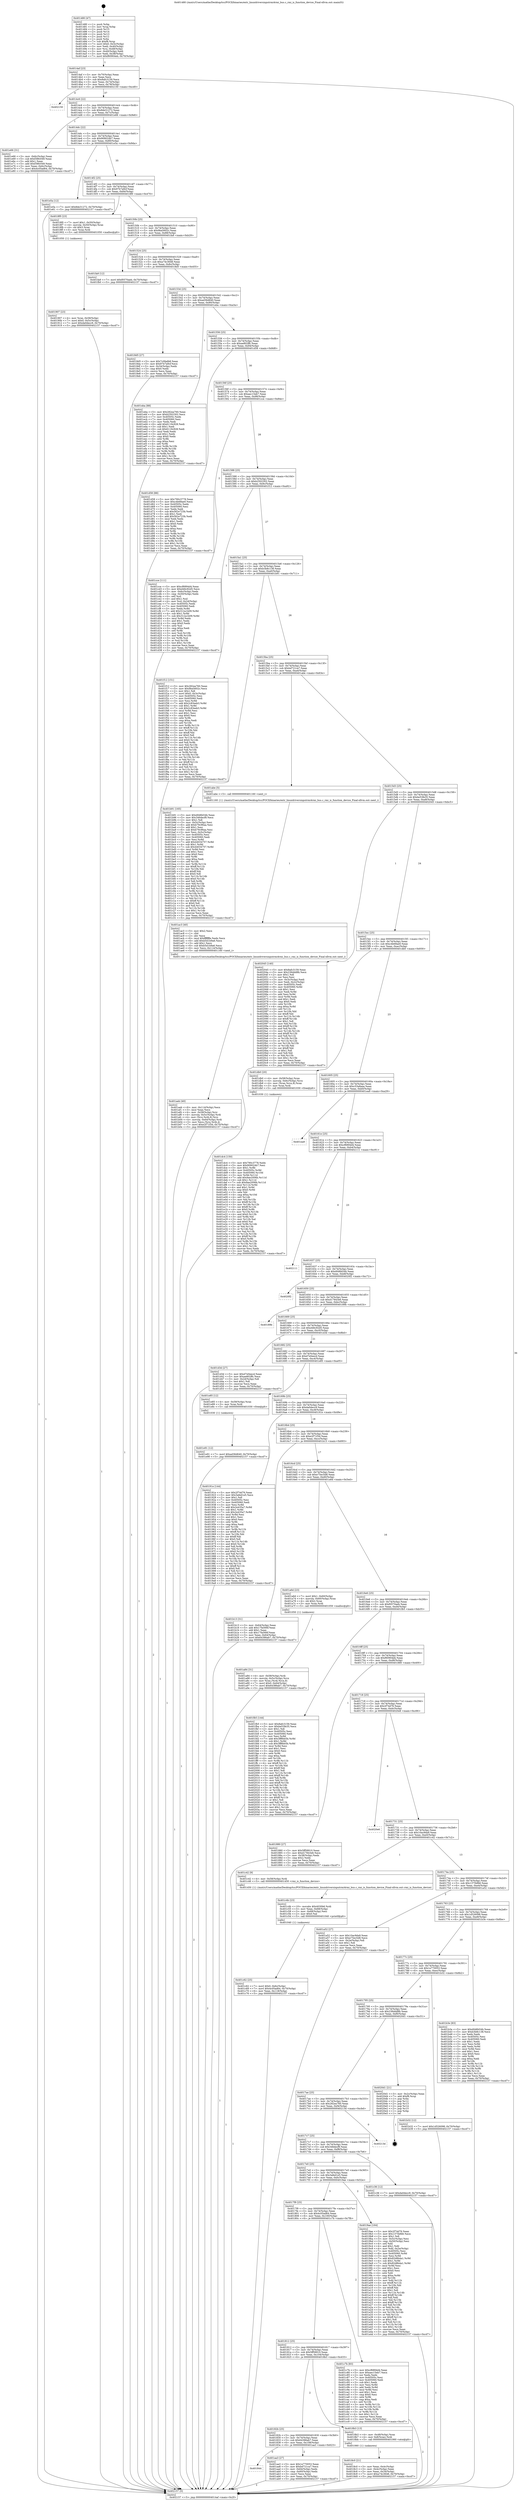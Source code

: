 digraph "0x401480" {
  label = "0x401480 (/mnt/c/Users/mathe/Desktop/tcc/POCII/binaries/extr_linuxdriversinputrmi4rmi_bus.c_rmi_is_function_device_Final-ollvm.out::main(0))"
  labelloc = "t"
  node[shape=record]

  Entry [label="",width=0.3,height=0.3,shape=circle,fillcolor=black,style=filled]
  "0x4014af" [label="{
     0x4014af [23]\l
     | [instrs]\l
     &nbsp;&nbsp;0x4014af \<+3\>: mov -0x70(%rbp),%eax\l
     &nbsp;&nbsp;0x4014b2 \<+2\>: mov %eax,%ecx\l
     &nbsp;&nbsp;0x4014b4 \<+6\>: sub $0x8afc3159,%ecx\l
     &nbsp;&nbsp;0x4014ba \<+3\>: mov %eax,-0x74(%rbp)\l
     &nbsp;&nbsp;0x4014bd \<+3\>: mov %ecx,-0x78(%rbp)\l
     &nbsp;&nbsp;0x4014c0 \<+6\>: je 0000000000402150 \<main+0xcd0\>\l
  }"]
  "0x402150" [label="{
     0x402150\l
  }", style=dashed]
  "0x4014c6" [label="{
     0x4014c6 [22]\l
     | [instrs]\l
     &nbsp;&nbsp;0x4014c6 \<+5\>: jmp 00000000004014cb \<main+0x4b\>\l
     &nbsp;&nbsp;0x4014cb \<+3\>: mov -0x74(%rbp),%eax\l
     &nbsp;&nbsp;0x4014ce \<+5\>: sub $0x8de31272,%eax\l
     &nbsp;&nbsp;0x4014d3 \<+3\>: mov %eax,-0x7c(%rbp)\l
     &nbsp;&nbsp;0x4014d6 \<+6\>: je 0000000000401e66 \<main+0x9e6\>\l
  }"]
  Exit [label="",width=0.3,height=0.3,shape=circle,fillcolor=black,style=filled,peripheries=2]
  "0x401e66" [label="{
     0x401e66 [31]\l
     | [instrs]\l
     &nbsp;&nbsp;0x401e66 \<+3\>: mov -0x6c(%rbp),%eax\l
     &nbsp;&nbsp;0x401e69 \<+5\>: sub $0xf38fc049,%eax\l
     &nbsp;&nbsp;0x401e6e \<+3\>: add $0x1,%eax\l
     &nbsp;&nbsp;0x401e71 \<+5\>: add $0xf38fc049,%eax\l
     &nbsp;&nbsp;0x401e76 \<+3\>: mov %eax,-0x6c(%rbp)\l
     &nbsp;&nbsp;0x401e79 \<+7\>: movl $0x4c05ad64,-0x70(%rbp)\l
     &nbsp;&nbsp;0x401e80 \<+5\>: jmp 0000000000402157 \<main+0xcd7\>\l
  }"]
  "0x4014dc" [label="{
     0x4014dc [22]\l
     | [instrs]\l
     &nbsp;&nbsp;0x4014dc \<+5\>: jmp 00000000004014e1 \<main+0x61\>\l
     &nbsp;&nbsp;0x4014e1 \<+3\>: mov -0x74(%rbp),%eax\l
     &nbsp;&nbsp;0x4014e4 \<+5\>: sub $0x909024b7,%eax\l
     &nbsp;&nbsp;0x4014e9 \<+3\>: mov %eax,-0x80(%rbp)\l
     &nbsp;&nbsp;0x4014ec \<+6\>: je 0000000000401e5a \<main+0x9da\>\l
  }"]
  "0x401e91" [label="{
     0x401e91 [12]\l
     | [instrs]\l
     &nbsp;&nbsp;0x401e91 \<+7\>: movl $0xad36d640,-0x70(%rbp)\l
     &nbsp;&nbsp;0x401e98 \<+5\>: jmp 0000000000402157 \<main+0xcd7\>\l
  }"]
  "0x401e5a" [label="{
     0x401e5a [12]\l
     | [instrs]\l
     &nbsp;&nbsp;0x401e5a \<+7\>: movl $0x8de31272,-0x70(%rbp)\l
     &nbsp;&nbsp;0x401e61 \<+5\>: jmp 0000000000402157 \<main+0xcd7\>\l
  }"]
  "0x4014f2" [label="{
     0x4014f2 [25]\l
     | [instrs]\l
     &nbsp;&nbsp;0x4014f2 \<+5\>: jmp 00000000004014f7 \<main+0x77\>\l
     &nbsp;&nbsp;0x4014f7 \<+3\>: mov -0x74(%rbp),%eax\l
     &nbsp;&nbsp;0x4014fa \<+5\>: sub $0x97b7a9cf,%eax\l
     &nbsp;&nbsp;0x4014ff \<+6\>: mov %eax,-0x84(%rbp)\l
     &nbsp;&nbsp;0x401505 \<+6\>: je 00000000004018f0 \<main+0x470\>\l
  }"]
  "0x401dc4" [label="{
     0x401dc4 [150]\l
     | [instrs]\l
     &nbsp;&nbsp;0x401dc4 \<+5\>: mov $0x790c3778,%edx\l
     &nbsp;&nbsp;0x401dc9 \<+5\>: mov $0x909024b7,%esi\l
     &nbsp;&nbsp;0x401dce \<+3\>: mov $0x1,%r8b\l
     &nbsp;&nbsp;0x401dd1 \<+8\>: mov 0x40505c,%r9d\l
     &nbsp;&nbsp;0x401dd9 \<+8\>: mov 0x405060,%r10d\l
     &nbsp;&nbsp;0x401de1 \<+3\>: mov %r9d,%r11d\l
     &nbsp;&nbsp;0x401de4 \<+7\>: add $0x9ae2006b,%r11d\l
     &nbsp;&nbsp;0x401deb \<+4\>: sub $0x1,%r11d\l
     &nbsp;&nbsp;0x401def \<+7\>: sub $0x9ae2006b,%r11d\l
     &nbsp;&nbsp;0x401df6 \<+4\>: imul %r11d,%r9d\l
     &nbsp;&nbsp;0x401dfa \<+4\>: and $0x1,%r9d\l
     &nbsp;&nbsp;0x401dfe \<+4\>: cmp $0x0,%r9d\l
     &nbsp;&nbsp;0x401e02 \<+3\>: sete %bl\l
     &nbsp;&nbsp;0x401e05 \<+4\>: cmp $0xa,%r10d\l
     &nbsp;&nbsp;0x401e09 \<+4\>: setl %r14b\l
     &nbsp;&nbsp;0x401e0d \<+3\>: mov %bl,%r15b\l
     &nbsp;&nbsp;0x401e10 \<+4\>: xor $0xff,%r15b\l
     &nbsp;&nbsp;0x401e14 \<+3\>: mov %r14b,%r12b\l
     &nbsp;&nbsp;0x401e17 \<+4\>: xor $0xff,%r12b\l
     &nbsp;&nbsp;0x401e1b \<+4\>: xor $0x0,%r8b\l
     &nbsp;&nbsp;0x401e1f \<+3\>: mov %r15b,%r13b\l
     &nbsp;&nbsp;0x401e22 \<+4\>: and $0x0,%r13b\l
     &nbsp;&nbsp;0x401e26 \<+3\>: and %r8b,%bl\l
     &nbsp;&nbsp;0x401e29 \<+3\>: mov %r12b,%al\l
     &nbsp;&nbsp;0x401e2c \<+2\>: and $0x0,%al\l
     &nbsp;&nbsp;0x401e2e \<+3\>: and %r8b,%r14b\l
     &nbsp;&nbsp;0x401e31 \<+3\>: or %bl,%r13b\l
     &nbsp;&nbsp;0x401e34 \<+3\>: or %r14b,%al\l
     &nbsp;&nbsp;0x401e37 \<+3\>: xor %al,%r13b\l
     &nbsp;&nbsp;0x401e3a \<+3\>: or %r12b,%r15b\l
     &nbsp;&nbsp;0x401e3d \<+4\>: xor $0xff,%r15b\l
     &nbsp;&nbsp;0x401e41 \<+4\>: or $0x0,%r8b\l
     &nbsp;&nbsp;0x401e45 \<+3\>: and %r8b,%r15b\l
     &nbsp;&nbsp;0x401e48 \<+3\>: or %r15b,%r13b\l
     &nbsp;&nbsp;0x401e4b \<+4\>: test $0x1,%r13b\l
     &nbsp;&nbsp;0x401e4f \<+3\>: cmovne %esi,%edx\l
     &nbsp;&nbsp;0x401e52 \<+3\>: mov %edx,-0x70(%rbp)\l
     &nbsp;&nbsp;0x401e55 \<+5\>: jmp 0000000000402157 \<main+0xcd7\>\l
  }"]
  "0x4018f0" [label="{
     0x4018f0 [23]\l
     | [instrs]\l
     &nbsp;&nbsp;0x4018f0 \<+7\>: movl $0x1,-0x50(%rbp)\l
     &nbsp;&nbsp;0x4018f7 \<+4\>: movslq -0x50(%rbp),%rax\l
     &nbsp;&nbsp;0x4018fb \<+4\>: shl $0x3,%rax\l
     &nbsp;&nbsp;0x4018ff \<+3\>: mov %rax,%rdi\l
     &nbsp;&nbsp;0x401902 \<+5\>: call 0000000000401050 \<malloc@plt\>\l
     | [calls]\l
     &nbsp;&nbsp;0x401050 \{1\} (unknown)\l
  }"]
  "0x40150b" [label="{
     0x40150b [25]\l
     | [instrs]\l
     &nbsp;&nbsp;0x40150b \<+5\>: jmp 0000000000401510 \<main+0x90\>\l
     &nbsp;&nbsp;0x401510 \<+3\>: mov -0x74(%rbp),%eax\l
     &nbsp;&nbsp;0x401513 \<+5\>: sub $0x9ba5602c,%eax\l
     &nbsp;&nbsp;0x401518 \<+6\>: mov %eax,-0x88(%rbp)\l
     &nbsp;&nbsp;0x40151e \<+6\>: je 0000000000401fa9 \<main+0xb29\>\l
  }"]
  "0x401c62" [label="{
     0x401c62 [25]\l
     | [instrs]\l
     &nbsp;&nbsp;0x401c62 \<+7\>: movl $0x0,-0x6c(%rbp)\l
     &nbsp;&nbsp;0x401c69 \<+7\>: movl $0x4c05ad64,-0x70(%rbp)\l
     &nbsp;&nbsp;0x401c70 \<+6\>: mov %eax,-0x118(%rbp)\l
     &nbsp;&nbsp;0x401c76 \<+5\>: jmp 0000000000402157 \<main+0xcd7\>\l
  }"]
  "0x401fa9" [label="{
     0x401fa9 [12]\l
     | [instrs]\l
     &nbsp;&nbsp;0x401fa9 \<+7\>: movl $0xf0570aeb,-0x70(%rbp)\l
     &nbsp;&nbsp;0x401fb0 \<+5\>: jmp 0000000000402157 \<main+0xcd7\>\l
  }"]
  "0x401524" [label="{
     0x401524 [25]\l
     | [instrs]\l
     &nbsp;&nbsp;0x401524 \<+5\>: jmp 0000000000401529 \<main+0xa9\>\l
     &nbsp;&nbsp;0x401529 \<+3\>: mov -0x74(%rbp),%eax\l
     &nbsp;&nbsp;0x40152c \<+5\>: sub $0xa74c3648,%eax\l
     &nbsp;&nbsp;0x401531 \<+6\>: mov %eax,-0x8c(%rbp)\l
     &nbsp;&nbsp;0x401537 \<+6\>: je 00000000004018d5 \<main+0x455\>\l
  }"]
  "0x401c4b" [label="{
     0x401c4b [23]\l
     | [instrs]\l
     &nbsp;&nbsp;0x401c4b \<+10\>: movabs $0x4030b6,%rdi\l
     &nbsp;&nbsp;0x401c55 \<+3\>: mov %eax,-0x68(%rbp)\l
     &nbsp;&nbsp;0x401c58 \<+3\>: mov -0x68(%rbp),%esi\l
     &nbsp;&nbsp;0x401c5b \<+2\>: mov $0x0,%al\l
     &nbsp;&nbsp;0x401c5d \<+5\>: call 0000000000401040 \<printf@plt\>\l
     | [calls]\l
     &nbsp;&nbsp;0x401040 \{1\} (unknown)\l
  }"]
  "0x4018d5" [label="{
     0x4018d5 [27]\l
     | [instrs]\l
     &nbsp;&nbsp;0x4018d5 \<+5\>: mov $0x7c0fadb8,%eax\l
     &nbsp;&nbsp;0x4018da \<+5\>: mov $0x97b7a9cf,%ecx\l
     &nbsp;&nbsp;0x4018df \<+3\>: mov -0x34(%rbp),%edx\l
     &nbsp;&nbsp;0x4018e2 \<+3\>: cmp $0x0,%edx\l
     &nbsp;&nbsp;0x4018e5 \<+3\>: cmove %ecx,%eax\l
     &nbsp;&nbsp;0x4018e8 \<+3\>: mov %eax,-0x70(%rbp)\l
     &nbsp;&nbsp;0x4018eb \<+5\>: jmp 0000000000402157 \<main+0xcd7\>\l
  }"]
  "0x40153d" [label="{
     0x40153d [25]\l
     | [instrs]\l
     &nbsp;&nbsp;0x40153d \<+5\>: jmp 0000000000401542 \<main+0xc2\>\l
     &nbsp;&nbsp;0x401542 \<+3\>: mov -0x74(%rbp),%eax\l
     &nbsp;&nbsp;0x401545 \<+5\>: sub $0xad36d640,%eax\l
     &nbsp;&nbsp;0x40154a \<+6\>: mov %eax,-0x90(%rbp)\l
     &nbsp;&nbsp;0x401550 \<+6\>: je 0000000000401eba \<main+0xa3a\>\l
  }"]
  "0x401aeb" [label="{
     0x401aeb [40]\l
     | [instrs]\l
     &nbsp;&nbsp;0x401aeb \<+6\>: mov -0x114(%rbp),%ecx\l
     &nbsp;&nbsp;0x401af1 \<+3\>: imul %eax,%ecx\l
     &nbsp;&nbsp;0x401af4 \<+4\>: mov -0x58(%rbp),%rsi\l
     &nbsp;&nbsp;0x401af8 \<+4\>: movslq -0x5c(%rbp),%rdi\l
     &nbsp;&nbsp;0x401afc \<+4\>: mov (%rsi,%rdi,8),%rsi\l
     &nbsp;&nbsp;0x401b00 \<+4\>: movslq -0x64(%rbp),%rdi\l
     &nbsp;&nbsp;0x401b04 \<+3\>: mov %ecx,(%rsi,%rdi,4)\l
     &nbsp;&nbsp;0x401b07 \<+7\>: movl $0xe2f71f3d,-0x70(%rbp)\l
     &nbsp;&nbsp;0x401b0e \<+5\>: jmp 0000000000402157 \<main+0xcd7\>\l
  }"]
  "0x401eba" [label="{
     0x401eba [88]\l
     | [instrs]\l
     &nbsp;&nbsp;0x401eba \<+5\>: mov $0x282ea760,%eax\l
     &nbsp;&nbsp;0x401ebf \<+5\>: mov $0xb2502302,%ecx\l
     &nbsp;&nbsp;0x401ec4 \<+7\>: mov 0x40505c,%edx\l
     &nbsp;&nbsp;0x401ecb \<+7\>: mov 0x405060,%esi\l
     &nbsp;&nbsp;0x401ed2 \<+2\>: mov %edx,%edi\l
     &nbsp;&nbsp;0x401ed4 \<+6\>: add $0x6119c928,%edi\l
     &nbsp;&nbsp;0x401eda \<+3\>: sub $0x1,%edi\l
     &nbsp;&nbsp;0x401edd \<+6\>: sub $0x6119c928,%edi\l
     &nbsp;&nbsp;0x401ee3 \<+3\>: imul %edi,%edx\l
     &nbsp;&nbsp;0x401ee6 \<+3\>: and $0x1,%edx\l
     &nbsp;&nbsp;0x401ee9 \<+3\>: cmp $0x0,%edx\l
     &nbsp;&nbsp;0x401eec \<+4\>: sete %r8b\l
     &nbsp;&nbsp;0x401ef0 \<+3\>: cmp $0xa,%esi\l
     &nbsp;&nbsp;0x401ef3 \<+4\>: setl %r9b\l
     &nbsp;&nbsp;0x401ef7 \<+3\>: mov %r8b,%r10b\l
     &nbsp;&nbsp;0x401efa \<+3\>: and %r9b,%r10b\l
     &nbsp;&nbsp;0x401efd \<+3\>: xor %r9b,%r8b\l
     &nbsp;&nbsp;0x401f00 \<+3\>: or %r8b,%r10b\l
     &nbsp;&nbsp;0x401f03 \<+4\>: test $0x1,%r10b\l
     &nbsp;&nbsp;0x401f07 \<+3\>: cmovne %ecx,%eax\l
     &nbsp;&nbsp;0x401f0a \<+3\>: mov %eax,-0x70(%rbp)\l
     &nbsp;&nbsp;0x401f0d \<+5\>: jmp 0000000000402157 \<main+0xcd7\>\l
  }"]
  "0x401556" [label="{
     0x401556 [25]\l
     | [instrs]\l
     &nbsp;&nbsp;0x401556 \<+5\>: jmp 000000000040155b \<main+0xdb\>\l
     &nbsp;&nbsp;0x40155b \<+3\>: mov -0x74(%rbp),%eax\l
     &nbsp;&nbsp;0x40155e \<+5\>: sub $0xae802ffc,%eax\l
     &nbsp;&nbsp;0x401563 \<+6\>: mov %eax,-0x94(%rbp)\l
     &nbsp;&nbsp;0x401569 \<+6\>: je 0000000000401d58 \<main+0x8d8\>\l
  }"]
  "0x401ac3" [label="{
     0x401ac3 [40]\l
     | [instrs]\l
     &nbsp;&nbsp;0x401ac3 \<+5\>: mov $0x2,%ecx\l
     &nbsp;&nbsp;0x401ac8 \<+1\>: cltd\l
     &nbsp;&nbsp;0x401ac9 \<+2\>: idiv %ecx\l
     &nbsp;&nbsp;0x401acb \<+6\>: imul $0xfffffffe,%edx,%ecx\l
     &nbsp;&nbsp;0x401ad1 \<+6\>: add $0xb5d1b9a6,%ecx\l
     &nbsp;&nbsp;0x401ad7 \<+3\>: add $0x1,%ecx\l
     &nbsp;&nbsp;0x401ada \<+6\>: sub $0xb5d1b9a6,%ecx\l
     &nbsp;&nbsp;0x401ae0 \<+6\>: mov %ecx,-0x114(%rbp)\l
     &nbsp;&nbsp;0x401ae6 \<+5\>: call 0000000000401160 \<next_i\>\l
     | [calls]\l
     &nbsp;&nbsp;0x401160 \{1\} (/mnt/c/Users/mathe/Desktop/tcc/POCII/binaries/extr_linuxdriversinputrmi4rmi_bus.c_rmi_is_function_device_Final-ollvm.out::next_i)\l
  }"]
  "0x401d58" [label="{
     0x401d58 [88]\l
     | [instrs]\l
     &nbsp;&nbsp;0x401d58 \<+5\>: mov $0x790c3778,%eax\l
     &nbsp;&nbsp;0x401d5d \<+5\>: mov $0xc4b68ae0,%ecx\l
     &nbsp;&nbsp;0x401d62 \<+7\>: mov 0x40505c,%edx\l
     &nbsp;&nbsp;0x401d69 \<+7\>: mov 0x405060,%esi\l
     &nbsp;&nbsp;0x401d70 \<+2\>: mov %edx,%edi\l
     &nbsp;&nbsp;0x401d72 \<+6\>: sub $0x562e723b,%edi\l
     &nbsp;&nbsp;0x401d78 \<+3\>: sub $0x1,%edi\l
     &nbsp;&nbsp;0x401d7b \<+6\>: add $0x562e723b,%edi\l
     &nbsp;&nbsp;0x401d81 \<+3\>: imul %edi,%edx\l
     &nbsp;&nbsp;0x401d84 \<+3\>: and $0x1,%edx\l
     &nbsp;&nbsp;0x401d87 \<+3\>: cmp $0x0,%edx\l
     &nbsp;&nbsp;0x401d8a \<+4\>: sete %r8b\l
     &nbsp;&nbsp;0x401d8e \<+3\>: cmp $0xa,%esi\l
     &nbsp;&nbsp;0x401d91 \<+4\>: setl %r9b\l
     &nbsp;&nbsp;0x401d95 \<+3\>: mov %r8b,%r10b\l
     &nbsp;&nbsp;0x401d98 \<+3\>: and %r9b,%r10b\l
     &nbsp;&nbsp;0x401d9b \<+3\>: xor %r9b,%r8b\l
     &nbsp;&nbsp;0x401d9e \<+3\>: or %r8b,%r10b\l
     &nbsp;&nbsp;0x401da1 \<+4\>: test $0x1,%r10b\l
     &nbsp;&nbsp;0x401da5 \<+3\>: cmovne %ecx,%eax\l
     &nbsp;&nbsp;0x401da8 \<+3\>: mov %eax,-0x70(%rbp)\l
     &nbsp;&nbsp;0x401dab \<+5\>: jmp 0000000000402157 \<main+0xcd7\>\l
  }"]
  "0x40156f" [label="{
     0x40156f [25]\l
     | [instrs]\l
     &nbsp;&nbsp;0x40156f \<+5\>: jmp 0000000000401574 \<main+0xf4\>\l
     &nbsp;&nbsp;0x401574 \<+3\>: mov -0x74(%rbp),%eax\l
     &nbsp;&nbsp;0x401577 \<+5\>: sub $0xaec15eb7,%eax\l
     &nbsp;&nbsp;0x40157c \<+6\>: mov %eax,-0x98(%rbp)\l
     &nbsp;&nbsp;0x401582 \<+6\>: je 0000000000401cce \<main+0x84e\>\l
  }"]
  "0x401844" [label="{
     0x401844\l
  }", style=dashed]
  "0x401cce" [label="{
     0x401cce [111]\l
     | [instrs]\l
     &nbsp;&nbsp;0x401cce \<+5\>: mov $0xcf6894d4,%eax\l
     &nbsp;&nbsp;0x401cd3 \<+5\>: mov $0xd46c92d5,%ecx\l
     &nbsp;&nbsp;0x401cd8 \<+3\>: mov -0x6c(%rbp),%edx\l
     &nbsp;&nbsp;0x401cdb \<+3\>: cmp -0x50(%rbp),%edx\l
     &nbsp;&nbsp;0x401cde \<+4\>: setl %sil\l
     &nbsp;&nbsp;0x401ce2 \<+4\>: and $0x1,%sil\l
     &nbsp;&nbsp;0x401ce6 \<+4\>: mov %sil,-0x2d(%rbp)\l
     &nbsp;&nbsp;0x401cea \<+7\>: mov 0x40505c,%edx\l
     &nbsp;&nbsp;0x401cf1 \<+7\>: mov 0x405060,%edi\l
     &nbsp;&nbsp;0x401cf8 \<+3\>: mov %edx,%r8d\l
     &nbsp;&nbsp;0x401cfb \<+7\>: add $0x312a1b09,%r8d\l
     &nbsp;&nbsp;0x401d02 \<+4\>: sub $0x1,%r8d\l
     &nbsp;&nbsp;0x401d06 \<+7\>: sub $0x312a1b09,%r8d\l
     &nbsp;&nbsp;0x401d0d \<+4\>: imul %r8d,%edx\l
     &nbsp;&nbsp;0x401d11 \<+3\>: and $0x1,%edx\l
     &nbsp;&nbsp;0x401d14 \<+3\>: cmp $0x0,%edx\l
     &nbsp;&nbsp;0x401d17 \<+4\>: sete %sil\l
     &nbsp;&nbsp;0x401d1b \<+3\>: cmp $0xa,%edi\l
     &nbsp;&nbsp;0x401d1e \<+4\>: setl %r9b\l
     &nbsp;&nbsp;0x401d22 \<+3\>: mov %sil,%r10b\l
     &nbsp;&nbsp;0x401d25 \<+3\>: and %r9b,%r10b\l
     &nbsp;&nbsp;0x401d28 \<+3\>: xor %r9b,%sil\l
     &nbsp;&nbsp;0x401d2b \<+3\>: or %sil,%r10b\l
     &nbsp;&nbsp;0x401d2e \<+4\>: test $0x1,%r10b\l
     &nbsp;&nbsp;0x401d32 \<+3\>: cmovne %ecx,%eax\l
     &nbsp;&nbsp;0x401d35 \<+3\>: mov %eax,-0x70(%rbp)\l
     &nbsp;&nbsp;0x401d38 \<+5\>: jmp 0000000000402157 \<main+0xcd7\>\l
  }"]
  "0x401588" [label="{
     0x401588 [25]\l
     | [instrs]\l
     &nbsp;&nbsp;0x401588 \<+5\>: jmp 000000000040158d \<main+0x10d\>\l
     &nbsp;&nbsp;0x40158d \<+3\>: mov -0x74(%rbp),%eax\l
     &nbsp;&nbsp;0x401590 \<+5\>: sub $0xb2502302,%eax\l
     &nbsp;&nbsp;0x401595 \<+6\>: mov %eax,-0x9c(%rbp)\l
     &nbsp;&nbsp;0x40159b \<+6\>: je 0000000000401f12 \<main+0xa92\>\l
  }"]
  "0x401aa3" [label="{
     0x401aa3 [27]\l
     | [instrs]\l
     &nbsp;&nbsp;0x401aa3 \<+5\>: mov $0x1e770053,%eax\l
     &nbsp;&nbsp;0x401aa8 \<+5\>: mov $0xbd721ca7,%ecx\l
     &nbsp;&nbsp;0x401aad \<+3\>: mov -0x64(%rbp),%edx\l
     &nbsp;&nbsp;0x401ab0 \<+3\>: cmp -0x60(%rbp),%edx\l
     &nbsp;&nbsp;0x401ab3 \<+3\>: cmovl %ecx,%eax\l
     &nbsp;&nbsp;0x401ab6 \<+3\>: mov %eax,-0x70(%rbp)\l
     &nbsp;&nbsp;0x401ab9 \<+5\>: jmp 0000000000402157 \<main+0xcd7\>\l
  }"]
  "0x401f12" [label="{
     0x401f12 [151]\l
     | [instrs]\l
     &nbsp;&nbsp;0x401f12 \<+5\>: mov $0x282ea760,%eax\l
     &nbsp;&nbsp;0x401f17 \<+5\>: mov $0x9ba5602c,%ecx\l
     &nbsp;&nbsp;0x401f1c \<+2\>: mov $0x1,%dl\l
     &nbsp;&nbsp;0x401f1e \<+7\>: movl $0x0,-0x3c(%rbp)\l
     &nbsp;&nbsp;0x401f25 \<+7\>: mov 0x40505c,%esi\l
     &nbsp;&nbsp;0x401f2c \<+7\>: mov 0x405060,%edi\l
     &nbsp;&nbsp;0x401f33 \<+3\>: mov %esi,%r8d\l
     &nbsp;&nbsp;0x401f36 \<+7\>: add $0x2c83eeb3,%r8d\l
     &nbsp;&nbsp;0x401f3d \<+4\>: sub $0x1,%r8d\l
     &nbsp;&nbsp;0x401f41 \<+7\>: sub $0x2c83eeb3,%r8d\l
     &nbsp;&nbsp;0x401f48 \<+4\>: imul %r8d,%esi\l
     &nbsp;&nbsp;0x401f4c \<+3\>: and $0x1,%esi\l
     &nbsp;&nbsp;0x401f4f \<+3\>: cmp $0x0,%esi\l
     &nbsp;&nbsp;0x401f52 \<+4\>: sete %r9b\l
     &nbsp;&nbsp;0x401f56 \<+3\>: cmp $0xa,%edi\l
     &nbsp;&nbsp;0x401f59 \<+4\>: setl %r10b\l
     &nbsp;&nbsp;0x401f5d \<+3\>: mov %r9b,%r11b\l
     &nbsp;&nbsp;0x401f60 \<+4\>: xor $0xff,%r11b\l
     &nbsp;&nbsp;0x401f64 \<+3\>: mov %r10b,%bl\l
     &nbsp;&nbsp;0x401f67 \<+3\>: xor $0xff,%bl\l
     &nbsp;&nbsp;0x401f6a \<+3\>: xor $0x0,%dl\l
     &nbsp;&nbsp;0x401f6d \<+3\>: mov %r11b,%r14b\l
     &nbsp;&nbsp;0x401f70 \<+4\>: and $0x0,%r14b\l
     &nbsp;&nbsp;0x401f74 \<+3\>: and %dl,%r9b\l
     &nbsp;&nbsp;0x401f77 \<+3\>: mov %bl,%r15b\l
     &nbsp;&nbsp;0x401f7a \<+4\>: and $0x0,%r15b\l
     &nbsp;&nbsp;0x401f7e \<+3\>: and %dl,%r10b\l
     &nbsp;&nbsp;0x401f81 \<+3\>: or %r9b,%r14b\l
     &nbsp;&nbsp;0x401f84 \<+3\>: or %r10b,%r15b\l
     &nbsp;&nbsp;0x401f87 \<+3\>: xor %r15b,%r14b\l
     &nbsp;&nbsp;0x401f8a \<+3\>: or %bl,%r11b\l
     &nbsp;&nbsp;0x401f8d \<+4\>: xor $0xff,%r11b\l
     &nbsp;&nbsp;0x401f91 \<+3\>: or $0x0,%dl\l
     &nbsp;&nbsp;0x401f94 \<+3\>: and %dl,%r11b\l
     &nbsp;&nbsp;0x401f97 \<+3\>: or %r11b,%r14b\l
     &nbsp;&nbsp;0x401f9a \<+4\>: test $0x1,%r14b\l
     &nbsp;&nbsp;0x401f9e \<+3\>: cmovne %ecx,%eax\l
     &nbsp;&nbsp;0x401fa1 \<+3\>: mov %eax,-0x70(%rbp)\l
     &nbsp;&nbsp;0x401fa4 \<+5\>: jmp 0000000000402157 \<main+0xcd7\>\l
  }"]
  "0x4015a1" [label="{
     0x4015a1 [25]\l
     | [instrs]\l
     &nbsp;&nbsp;0x4015a1 \<+5\>: jmp 00000000004015a6 \<main+0x126\>\l
     &nbsp;&nbsp;0x4015a6 \<+3\>: mov -0x74(%rbp),%eax\l
     &nbsp;&nbsp;0x4015a9 \<+5\>: sub $0xb3b8c138,%eax\l
     &nbsp;&nbsp;0x4015ae \<+6\>: mov %eax,-0xa0(%rbp)\l
     &nbsp;&nbsp;0x4015b4 \<+6\>: je 0000000000401b91 \<main+0x711\>\l
  }"]
  "0x401a84" [label="{
     0x401a84 [31]\l
     | [instrs]\l
     &nbsp;&nbsp;0x401a84 \<+4\>: mov -0x58(%rbp),%rdi\l
     &nbsp;&nbsp;0x401a88 \<+4\>: movslq -0x5c(%rbp),%rcx\l
     &nbsp;&nbsp;0x401a8c \<+4\>: mov %rax,(%rdi,%rcx,8)\l
     &nbsp;&nbsp;0x401a90 \<+7\>: movl $0x0,-0x64(%rbp)\l
     &nbsp;&nbsp;0x401a97 \<+7\>: movl $0x64386ab7,-0x70(%rbp)\l
     &nbsp;&nbsp;0x401a9e \<+5\>: jmp 0000000000402157 \<main+0xcd7\>\l
  }"]
  "0x401b91" [label="{
     0x401b91 [165]\l
     | [instrs]\l
     &nbsp;&nbsp;0x401b91 \<+5\>: mov $0xd0d6b54b,%eax\l
     &nbsp;&nbsp;0x401b96 \<+5\>: mov $0x346decf9,%ecx\l
     &nbsp;&nbsp;0x401b9b \<+2\>: mov $0x1,%dl\l
     &nbsp;&nbsp;0x401b9d \<+3\>: mov -0x5c(%rbp),%esi\l
     &nbsp;&nbsp;0x401ba0 \<+6\>: add $0xb79c96aa,%esi\l
     &nbsp;&nbsp;0x401ba6 \<+3\>: add $0x1,%esi\l
     &nbsp;&nbsp;0x401ba9 \<+6\>: sub $0xb79c96aa,%esi\l
     &nbsp;&nbsp;0x401baf \<+3\>: mov %esi,-0x5c(%rbp)\l
     &nbsp;&nbsp;0x401bb2 \<+7\>: mov 0x40505c,%esi\l
     &nbsp;&nbsp;0x401bb9 \<+7\>: mov 0x405060,%edi\l
     &nbsp;&nbsp;0x401bc0 \<+3\>: mov %esi,%r8d\l
     &nbsp;&nbsp;0x401bc3 \<+7\>: add $0x44034757,%r8d\l
     &nbsp;&nbsp;0x401bca \<+4\>: sub $0x1,%r8d\l
     &nbsp;&nbsp;0x401bce \<+7\>: sub $0x44034757,%r8d\l
     &nbsp;&nbsp;0x401bd5 \<+4\>: imul %r8d,%esi\l
     &nbsp;&nbsp;0x401bd9 \<+3\>: and $0x1,%esi\l
     &nbsp;&nbsp;0x401bdc \<+3\>: cmp $0x0,%esi\l
     &nbsp;&nbsp;0x401bdf \<+4\>: sete %r9b\l
     &nbsp;&nbsp;0x401be3 \<+3\>: cmp $0xa,%edi\l
     &nbsp;&nbsp;0x401be6 \<+4\>: setl %r10b\l
     &nbsp;&nbsp;0x401bea \<+3\>: mov %r9b,%r11b\l
     &nbsp;&nbsp;0x401bed \<+4\>: xor $0xff,%r11b\l
     &nbsp;&nbsp;0x401bf1 \<+3\>: mov %r10b,%bl\l
     &nbsp;&nbsp;0x401bf4 \<+3\>: xor $0xff,%bl\l
     &nbsp;&nbsp;0x401bf7 \<+3\>: xor $0x0,%dl\l
     &nbsp;&nbsp;0x401bfa \<+3\>: mov %r11b,%r14b\l
     &nbsp;&nbsp;0x401bfd \<+4\>: and $0x0,%r14b\l
     &nbsp;&nbsp;0x401c01 \<+3\>: and %dl,%r9b\l
     &nbsp;&nbsp;0x401c04 \<+3\>: mov %bl,%r15b\l
     &nbsp;&nbsp;0x401c07 \<+4\>: and $0x0,%r15b\l
     &nbsp;&nbsp;0x401c0b \<+3\>: and %dl,%r10b\l
     &nbsp;&nbsp;0x401c0e \<+3\>: or %r9b,%r14b\l
     &nbsp;&nbsp;0x401c11 \<+3\>: or %r10b,%r15b\l
     &nbsp;&nbsp;0x401c14 \<+3\>: xor %r15b,%r14b\l
     &nbsp;&nbsp;0x401c17 \<+3\>: or %bl,%r11b\l
     &nbsp;&nbsp;0x401c1a \<+4\>: xor $0xff,%r11b\l
     &nbsp;&nbsp;0x401c1e \<+3\>: or $0x0,%dl\l
     &nbsp;&nbsp;0x401c21 \<+3\>: and %dl,%r11b\l
     &nbsp;&nbsp;0x401c24 \<+3\>: or %r11b,%r14b\l
     &nbsp;&nbsp;0x401c27 \<+4\>: test $0x1,%r14b\l
     &nbsp;&nbsp;0x401c2b \<+3\>: cmovne %ecx,%eax\l
     &nbsp;&nbsp;0x401c2e \<+3\>: mov %eax,-0x70(%rbp)\l
     &nbsp;&nbsp;0x401c31 \<+5\>: jmp 0000000000402157 \<main+0xcd7\>\l
  }"]
  "0x4015ba" [label="{
     0x4015ba [25]\l
     | [instrs]\l
     &nbsp;&nbsp;0x4015ba \<+5\>: jmp 00000000004015bf \<main+0x13f\>\l
     &nbsp;&nbsp;0x4015bf \<+3\>: mov -0x74(%rbp),%eax\l
     &nbsp;&nbsp;0x4015c2 \<+5\>: sub $0xbd721ca7,%eax\l
     &nbsp;&nbsp;0x4015c7 \<+6\>: mov %eax,-0xa4(%rbp)\l
     &nbsp;&nbsp;0x4015cd \<+6\>: je 0000000000401abe \<main+0x63e\>\l
  }"]
  "0x401907" [label="{
     0x401907 [23]\l
     | [instrs]\l
     &nbsp;&nbsp;0x401907 \<+4\>: mov %rax,-0x58(%rbp)\l
     &nbsp;&nbsp;0x40190b \<+7\>: movl $0x0,-0x5c(%rbp)\l
     &nbsp;&nbsp;0x401912 \<+7\>: movl $0xda0decc9,-0x70(%rbp)\l
     &nbsp;&nbsp;0x401919 \<+5\>: jmp 0000000000402157 \<main+0xcd7\>\l
  }"]
  "0x401abe" [label="{
     0x401abe [5]\l
     | [instrs]\l
     &nbsp;&nbsp;0x401abe \<+5\>: call 0000000000401160 \<next_i\>\l
     | [calls]\l
     &nbsp;&nbsp;0x401160 \{1\} (/mnt/c/Users/mathe/Desktop/tcc/POCII/binaries/extr_linuxdriversinputrmi4rmi_bus.c_rmi_is_function_device_Final-ollvm.out::next_i)\l
  }"]
  "0x4015d3" [label="{
     0x4015d3 [25]\l
     | [instrs]\l
     &nbsp;&nbsp;0x4015d3 \<+5\>: jmp 00000000004015d8 \<main+0x158\>\l
     &nbsp;&nbsp;0x4015d8 \<+3\>: mov -0x74(%rbp),%eax\l
     &nbsp;&nbsp;0x4015db \<+5\>: sub $0xbe53fe35,%eax\l
     &nbsp;&nbsp;0x4015e0 \<+6\>: mov %eax,-0xa8(%rbp)\l
     &nbsp;&nbsp;0x4015e6 \<+6\>: je 0000000000402045 \<main+0xbc5\>\l
  }"]
  "0x4018c0" [label="{
     0x4018c0 [21]\l
     | [instrs]\l
     &nbsp;&nbsp;0x4018c0 \<+3\>: mov %eax,-0x4c(%rbp)\l
     &nbsp;&nbsp;0x4018c3 \<+3\>: mov -0x4c(%rbp),%eax\l
     &nbsp;&nbsp;0x4018c6 \<+3\>: mov %eax,-0x34(%rbp)\l
     &nbsp;&nbsp;0x4018c9 \<+7\>: movl $0xa74c3648,-0x70(%rbp)\l
     &nbsp;&nbsp;0x4018d0 \<+5\>: jmp 0000000000402157 \<main+0xcd7\>\l
  }"]
  "0x402045" [label="{
     0x402045 [140]\l
     | [instrs]\l
     &nbsp;&nbsp;0x402045 \<+5\>: mov $0x8afc3159,%eax\l
     &nbsp;&nbsp;0x40204a \<+5\>: mov $0x236ddd8b,%ecx\l
     &nbsp;&nbsp;0x40204f \<+2\>: mov $0x1,%dl\l
     &nbsp;&nbsp;0x402051 \<+2\>: xor %esi,%esi\l
     &nbsp;&nbsp;0x402053 \<+3\>: mov -0x3c(%rbp),%edi\l
     &nbsp;&nbsp;0x402056 \<+3\>: mov %edi,-0x2c(%rbp)\l
     &nbsp;&nbsp;0x402059 \<+7\>: mov 0x40505c,%edi\l
     &nbsp;&nbsp;0x402060 \<+8\>: mov 0x405060,%r8d\l
     &nbsp;&nbsp;0x402068 \<+3\>: sub $0x1,%esi\l
     &nbsp;&nbsp;0x40206b \<+3\>: mov %edi,%r9d\l
     &nbsp;&nbsp;0x40206e \<+3\>: add %esi,%r9d\l
     &nbsp;&nbsp;0x402071 \<+4\>: imul %r9d,%edi\l
     &nbsp;&nbsp;0x402075 \<+3\>: and $0x1,%edi\l
     &nbsp;&nbsp;0x402078 \<+3\>: cmp $0x0,%edi\l
     &nbsp;&nbsp;0x40207b \<+4\>: sete %r10b\l
     &nbsp;&nbsp;0x40207f \<+4\>: cmp $0xa,%r8d\l
     &nbsp;&nbsp;0x402083 \<+4\>: setl %r11b\l
     &nbsp;&nbsp;0x402087 \<+3\>: mov %r10b,%bl\l
     &nbsp;&nbsp;0x40208a \<+3\>: xor $0xff,%bl\l
     &nbsp;&nbsp;0x40208d \<+3\>: mov %r11b,%r14b\l
     &nbsp;&nbsp;0x402090 \<+4\>: xor $0xff,%r14b\l
     &nbsp;&nbsp;0x402094 \<+3\>: xor $0x1,%dl\l
     &nbsp;&nbsp;0x402097 \<+3\>: mov %bl,%r15b\l
     &nbsp;&nbsp;0x40209a \<+4\>: and $0xff,%r15b\l
     &nbsp;&nbsp;0x40209e \<+3\>: and %dl,%r10b\l
     &nbsp;&nbsp;0x4020a1 \<+3\>: mov %r14b,%r12b\l
     &nbsp;&nbsp;0x4020a4 \<+4\>: and $0xff,%r12b\l
     &nbsp;&nbsp;0x4020a8 \<+3\>: and %dl,%r11b\l
     &nbsp;&nbsp;0x4020ab \<+3\>: or %r10b,%r15b\l
     &nbsp;&nbsp;0x4020ae \<+3\>: or %r11b,%r12b\l
     &nbsp;&nbsp;0x4020b1 \<+3\>: xor %r12b,%r15b\l
     &nbsp;&nbsp;0x4020b4 \<+3\>: or %r14b,%bl\l
     &nbsp;&nbsp;0x4020b7 \<+3\>: xor $0xff,%bl\l
     &nbsp;&nbsp;0x4020ba \<+3\>: or $0x1,%dl\l
     &nbsp;&nbsp;0x4020bd \<+2\>: and %dl,%bl\l
     &nbsp;&nbsp;0x4020bf \<+3\>: or %bl,%r15b\l
     &nbsp;&nbsp;0x4020c2 \<+4\>: test $0x1,%r15b\l
     &nbsp;&nbsp;0x4020c6 \<+3\>: cmovne %ecx,%eax\l
     &nbsp;&nbsp;0x4020c9 \<+3\>: mov %eax,-0x70(%rbp)\l
     &nbsp;&nbsp;0x4020cc \<+5\>: jmp 0000000000402157 \<main+0xcd7\>\l
  }"]
  "0x4015ec" [label="{
     0x4015ec [25]\l
     | [instrs]\l
     &nbsp;&nbsp;0x4015ec \<+5\>: jmp 00000000004015f1 \<main+0x171\>\l
     &nbsp;&nbsp;0x4015f1 \<+3\>: mov -0x74(%rbp),%eax\l
     &nbsp;&nbsp;0x4015f4 \<+5\>: sub $0xc4b68ae0,%eax\l
     &nbsp;&nbsp;0x4015f9 \<+6\>: mov %eax,-0xac(%rbp)\l
     &nbsp;&nbsp;0x4015ff \<+6\>: je 0000000000401db0 \<main+0x930\>\l
  }"]
  "0x40182b" [label="{
     0x40182b [25]\l
     | [instrs]\l
     &nbsp;&nbsp;0x40182b \<+5\>: jmp 0000000000401830 \<main+0x3b0\>\l
     &nbsp;&nbsp;0x401830 \<+3\>: mov -0x74(%rbp),%eax\l
     &nbsp;&nbsp;0x401833 \<+5\>: sub $0x64386ab7,%eax\l
     &nbsp;&nbsp;0x401838 \<+6\>: mov %eax,-0x108(%rbp)\l
     &nbsp;&nbsp;0x40183e \<+6\>: je 0000000000401aa3 \<main+0x623\>\l
  }"]
  "0x401db0" [label="{
     0x401db0 [20]\l
     | [instrs]\l
     &nbsp;&nbsp;0x401db0 \<+4\>: mov -0x58(%rbp),%rax\l
     &nbsp;&nbsp;0x401db4 \<+4\>: movslq -0x6c(%rbp),%rcx\l
     &nbsp;&nbsp;0x401db8 \<+4\>: mov (%rax,%rcx,8),%rax\l
     &nbsp;&nbsp;0x401dbc \<+3\>: mov %rax,%rdi\l
     &nbsp;&nbsp;0x401dbf \<+5\>: call 0000000000401030 \<free@plt\>\l
     | [calls]\l
     &nbsp;&nbsp;0x401030 \{1\} (unknown)\l
  }"]
  "0x401605" [label="{
     0x401605 [25]\l
     | [instrs]\l
     &nbsp;&nbsp;0x401605 \<+5\>: jmp 000000000040160a \<main+0x18a\>\l
     &nbsp;&nbsp;0x40160a \<+3\>: mov -0x74(%rbp),%eax\l
     &nbsp;&nbsp;0x40160d \<+5\>: sub $0xc53a8aaa,%eax\l
     &nbsp;&nbsp;0x401612 \<+6\>: mov %eax,-0xb0(%rbp)\l
     &nbsp;&nbsp;0x401618 \<+6\>: je 0000000000401ea9 \<main+0xa29\>\l
  }"]
  "0x4018b3" [label="{
     0x4018b3 [13]\l
     | [instrs]\l
     &nbsp;&nbsp;0x4018b3 \<+4\>: mov -0x48(%rbp),%rax\l
     &nbsp;&nbsp;0x4018b7 \<+4\>: mov 0x8(%rax),%rdi\l
     &nbsp;&nbsp;0x4018bb \<+5\>: call 0000000000401060 \<atoi@plt\>\l
     | [calls]\l
     &nbsp;&nbsp;0x401060 \{1\} (unknown)\l
  }"]
  "0x401ea9" [label="{
     0x401ea9\l
  }", style=dashed]
  "0x40161e" [label="{
     0x40161e [25]\l
     | [instrs]\l
     &nbsp;&nbsp;0x40161e \<+5\>: jmp 0000000000401623 \<main+0x1a3\>\l
     &nbsp;&nbsp;0x401623 \<+3\>: mov -0x74(%rbp),%eax\l
     &nbsp;&nbsp;0x401626 \<+5\>: sub $0xcf6894d4,%eax\l
     &nbsp;&nbsp;0x40162b \<+6\>: mov %eax,-0xb4(%rbp)\l
     &nbsp;&nbsp;0x401631 \<+6\>: je 0000000000402111 \<main+0xc91\>\l
  }"]
  "0x401812" [label="{
     0x401812 [25]\l
     | [instrs]\l
     &nbsp;&nbsp;0x401812 \<+5\>: jmp 0000000000401817 \<main+0x397\>\l
     &nbsp;&nbsp;0x401817 \<+3\>: mov -0x74(%rbp),%eax\l
     &nbsp;&nbsp;0x40181a \<+5\>: sub $0x5ff58910,%eax\l
     &nbsp;&nbsp;0x40181f \<+6\>: mov %eax,-0x104(%rbp)\l
     &nbsp;&nbsp;0x401825 \<+6\>: je 00000000004018b3 \<main+0x433\>\l
  }"]
  "0x402111" [label="{
     0x402111\l
  }", style=dashed]
  "0x401637" [label="{
     0x401637 [25]\l
     | [instrs]\l
     &nbsp;&nbsp;0x401637 \<+5\>: jmp 000000000040163c \<main+0x1bc\>\l
     &nbsp;&nbsp;0x40163c \<+3\>: mov -0x74(%rbp),%eax\l
     &nbsp;&nbsp;0x40163f \<+5\>: sub $0xd0d6b54b,%eax\l
     &nbsp;&nbsp;0x401644 \<+6\>: mov %eax,-0xb8(%rbp)\l
     &nbsp;&nbsp;0x40164a \<+6\>: je 00000000004020f2 \<main+0xc72\>\l
  }"]
  "0x401c7b" [label="{
     0x401c7b [83]\l
     | [instrs]\l
     &nbsp;&nbsp;0x401c7b \<+5\>: mov $0xcf6894d4,%eax\l
     &nbsp;&nbsp;0x401c80 \<+5\>: mov $0xaec15eb7,%ecx\l
     &nbsp;&nbsp;0x401c85 \<+2\>: xor %edx,%edx\l
     &nbsp;&nbsp;0x401c87 \<+7\>: mov 0x40505c,%esi\l
     &nbsp;&nbsp;0x401c8e \<+7\>: mov 0x405060,%edi\l
     &nbsp;&nbsp;0x401c95 \<+3\>: sub $0x1,%edx\l
     &nbsp;&nbsp;0x401c98 \<+3\>: mov %esi,%r8d\l
     &nbsp;&nbsp;0x401c9b \<+3\>: add %edx,%r8d\l
     &nbsp;&nbsp;0x401c9e \<+4\>: imul %r8d,%esi\l
     &nbsp;&nbsp;0x401ca2 \<+3\>: and $0x1,%esi\l
     &nbsp;&nbsp;0x401ca5 \<+3\>: cmp $0x0,%esi\l
     &nbsp;&nbsp;0x401ca8 \<+4\>: sete %r9b\l
     &nbsp;&nbsp;0x401cac \<+3\>: cmp $0xa,%edi\l
     &nbsp;&nbsp;0x401caf \<+4\>: setl %r10b\l
     &nbsp;&nbsp;0x401cb3 \<+3\>: mov %r9b,%r11b\l
     &nbsp;&nbsp;0x401cb6 \<+3\>: and %r10b,%r11b\l
     &nbsp;&nbsp;0x401cb9 \<+3\>: xor %r10b,%r9b\l
     &nbsp;&nbsp;0x401cbc \<+3\>: or %r9b,%r11b\l
     &nbsp;&nbsp;0x401cbf \<+4\>: test $0x1,%r11b\l
     &nbsp;&nbsp;0x401cc3 \<+3\>: cmovne %ecx,%eax\l
     &nbsp;&nbsp;0x401cc6 \<+3\>: mov %eax,-0x70(%rbp)\l
     &nbsp;&nbsp;0x401cc9 \<+5\>: jmp 0000000000402157 \<main+0xcd7\>\l
  }"]
  "0x4020f2" [label="{
     0x4020f2\l
  }", style=dashed]
  "0x401650" [label="{
     0x401650 [25]\l
     | [instrs]\l
     &nbsp;&nbsp;0x401650 \<+5\>: jmp 0000000000401655 \<main+0x1d5\>\l
     &nbsp;&nbsp;0x401655 \<+3\>: mov -0x74(%rbp),%eax\l
     &nbsp;&nbsp;0x401658 \<+5\>: sub $0xd17843e6,%eax\l
     &nbsp;&nbsp;0x40165d \<+6\>: mov %eax,-0xbc(%rbp)\l
     &nbsp;&nbsp;0x401663 \<+6\>: je 000000000040189b \<main+0x41b\>\l
  }"]
  "0x4017f9" [label="{
     0x4017f9 [25]\l
     | [instrs]\l
     &nbsp;&nbsp;0x4017f9 \<+5\>: jmp 00000000004017fe \<main+0x37e\>\l
     &nbsp;&nbsp;0x4017fe \<+3\>: mov -0x74(%rbp),%eax\l
     &nbsp;&nbsp;0x401801 \<+5\>: sub $0x4c05ad64,%eax\l
     &nbsp;&nbsp;0x401806 \<+6\>: mov %eax,-0x100(%rbp)\l
     &nbsp;&nbsp;0x40180c \<+6\>: je 0000000000401c7b \<main+0x7fb\>\l
  }"]
  "0x40189b" [label="{
     0x40189b\l
  }", style=dashed]
  "0x401669" [label="{
     0x401669 [25]\l
     | [instrs]\l
     &nbsp;&nbsp;0x401669 \<+5\>: jmp 000000000040166e \<main+0x1ee\>\l
     &nbsp;&nbsp;0x40166e \<+3\>: mov -0x74(%rbp),%eax\l
     &nbsp;&nbsp;0x401671 \<+5\>: sub $0xd46c92d5,%eax\l
     &nbsp;&nbsp;0x401676 \<+6\>: mov %eax,-0xc0(%rbp)\l
     &nbsp;&nbsp;0x40167c \<+6\>: je 0000000000401d3d \<main+0x8bd\>\l
  }"]
  "0x4019ae" [label="{
     0x4019ae [164]\l
     | [instrs]\l
     &nbsp;&nbsp;0x4019ae \<+5\>: mov $0x2f74d76,%eax\l
     &nbsp;&nbsp;0x4019b3 \<+5\>: mov $0x1375bfb6,%ecx\l
     &nbsp;&nbsp;0x4019b8 \<+2\>: mov $0x1,%dl\l
     &nbsp;&nbsp;0x4019ba \<+3\>: mov -0x5c(%rbp),%esi\l
     &nbsp;&nbsp;0x4019bd \<+3\>: cmp -0x50(%rbp),%esi\l
     &nbsp;&nbsp;0x4019c0 \<+4\>: setl %dil\l
     &nbsp;&nbsp;0x4019c4 \<+4\>: and $0x1,%dil\l
     &nbsp;&nbsp;0x4019c8 \<+4\>: mov %dil,-0x2e(%rbp)\l
     &nbsp;&nbsp;0x4019cc \<+7\>: mov 0x40505c,%esi\l
     &nbsp;&nbsp;0x4019d3 \<+8\>: mov 0x405060,%r8d\l
     &nbsp;&nbsp;0x4019db \<+3\>: mov %esi,%r9d\l
     &nbsp;&nbsp;0x4019de \<+7\>: add $0x82d8b4a1,%r9d\l
     &nbsp;&nbsp;0x4019e5 \<+4\>: sub $0x1,%r9d\l
     &nbsp;&nbsp;0x4019e9 \<+7\>: sub $0x82d8b4a1,%r9d\l
     &nbsp;&nbsp;0x4019f0 \<+4\>: imul %r9d,%esi\l
     &nbsp;&nbsp;0x4019f4 \<+3\>: and $0x1,%esi\l
     &nbsp;&nbsp;0x4019f7 \<+3\>: cmp $0x0,%esi\l
     &nbsp;&nbsp;0x4019fa \<+4\>: sete %dil\l
     &nbsp;&nbsp;0x4019fe \<+4\>: cmp $0xa,%r8d\l
     &nbsp;&nbsp;0x401a02 \<+4\>: setl %r10b\l
     &nbsp;&nbsp;0x401a06 \<+3\>: mov %dil,%r11b\l
     &nbsp;&nbsp;0x401a09 \<+4\>: xor $0xff,%r11b\l
     &nbsp;&nbsp;0x401a0d \<+3\>: mov %r10b,%bl\l
     &nbsp;&nbsp;0x401a10 \<+3\>: xor $0xff,%bl\l
     &nbsp;&nbsp;0x401a13 \<+3\>: xor $0x1,%dl\l
     &nbsp;&nbsp;0x401a16 \<+3\>: mov %r11b,%r14b\l
     &nbsp;&nbsp;0x401a19 \<+4\>: and $0xff,%r14b\l
     &nbsp;&nbsp;0x401a1d \<+3\>: and %dl,%dil\l
     &nbsp;&nbsp;0x401a20 \<+3\>: mov %bl,%r15b\l
     &nbsp;&nbsp;0x401a23 \<+4\>: and $0xff,%r15b\l
     &nbsp;&nbsp;0x401a27 \<+3\>: and %dl,%r10b\l
     &nbsp;&nbsp;0x401a2a \<+3\>: or %dil,%r14b\l
     &nbsp;&nbsp;0x401a2d \<+3\>: or %r10b,%r15b\l
     &nbsp;&nbsp;0x401a30 \<+3\>: xor %r15b,%r14b\l
     &nbsp;&nbsp;0x401a33 \<+3\>: or %bl,%r11b\l
     &nbsp;&nbsp;0x401a36 \<+4\>: xor $0xff,%r11b\l
     &nbsp;&nbsp;0x401a3a \<+3\>: or $0x1,%dl\l
     &nbsp;&nbsp;0x401a3d \<+3\>: and %dl,%r11b\l
     &nbsp;&nbsp;0x401a40 \<+3\>: or %r11b,%r14b\l
     &nbsp;&nbsp;0x401a43 \<+4\>: test $0x1,%r14b\l
     &nbsp;&nbsp;0x401a47 \<+3\>: cmovne %ecx,%eax\l
     &nbsp;&nbsp;0x401a4a \<+3\>: mov %eax,-0x70(%rbp)\l
     &nbsp;&nbsp;0x401a4d \<+5\>: jmp 0000000000402157 \<main+0xcd7\>\l
  }"]
  "0x401d3d" [label="{
     0x401d3d [27]\l
     | [instrs]\l
     &nbsp;&nbsp;0x401d3d \<+5\>: mov $0xd7e0eecd,%eax\l
     &nbsp;&nbsp;0x401d42 \<+5\>: mov $0xae802ffc,%ecx\l
     &nbsp;&nbsp;0x401d47 \<+3\>: mov -0x2d(%rbp),%dl\l
     &nbsp;&nbsp;0x401d4a \<+3\>: test $0x1,%dl\l
     &nbsp;&nbsp;0x401d4d \<+3\>: cmovne %ecx,%eax\l
     &nbsp;&nbsp;0x401d50 \<+3\>: mov %eax,-0x70(%rbp)\l
     &nbsp;&nbsp;0x401d53 \<+5\>: jmp 0000000000402157 \<main+0xcd7\>\l
  }"]
  "0x401682" [label="{
     0x401682 [25]\l
     | [instrs]\l
     &nbsp;&nbsp;0x401682 \<+5\>: jmp 0000000000401687 \<main+0x207\>\l
     &nbsp;&nbsp;0x401687 \<+3\>: mov -0x74(%rbp),%eax\l
     &nbsp;&nbsp;0x40168a \<+5\>: sub $0xd7e0eecd,%eax\l
     &nbsp;&nbsp;0x40168f \<+6\>: mov %eax,-0xc4(%rbp)\l
     &nbsp;&nbsp;0x401695 \<+6\>: je 0000000000401e85 \<main+0xa05\>\l
  }"]
  "0x4017e0" [label="{
     0x4017e0 [25]\l
     | [instrs]\l
     &nbsp;&nbsp;0x4017e0 \<+5\>: jmp 00000000004017e5 \<main+0x365\>\l
     &nbsp;&nbsp;0x4017e5 \<+3\>: mov -0x74(%rbp),%eax\l
     &nbsp;&nbsp;0x4017e8 \<+5\>: sub $0x3afed1e5,%eax\l
     &nbsp;&nbsp;0x4017ed \<+6\>: mov %eax,-0xfc(%rbp)\l
     &nbsp;&nbsp;0x4017f3 \<+6\>: je 00000000004019ae \<main+0x52e\>\l
  }"]
  "0x401e85" [label="{
     0x401e85 [12]\l
     | [instrs]\l
     &nbsp;&nbsp;0x401e85 \<+4\>: mov -0x58(%rbp),%rax\l
     &nbsp;&nbsp;0x401e89 \<+3\>: mov %rax,%rdi\l
     &nbsp;&nbsp;0x401e8c \<+5\>: call 0000000000401030 \<free@plt\>\l
     | [calls]\l
     &nbsp;&nbsp;0x401030 \{1\} (unknown)\l
  }"]
  "0x40169b" [label="{
     0x40169b [25]\l
     | [instrs]\l
     &nbsp;&nbsp;0x40169b \<+5\>: jmp 00000000004016a0 \<main+0x220\>\l
     &nbsp;&nbsp;0x4016a0 \<+3\>: mov -0x74(%rbp),%eax\l
     &nbsp;&nbsp;0x4016a3 \<+5\>: sub $0xda0decc9,%eax\l
     &nbsp;&nbsp;0x4016a8 \<+6\>: mov %eax,-0xc8(%rbp)\l
     &nbsp;&nbsp;0x4016ae \<+6\>: je 000000000040191e \<main+0x49e\>\l
  }"]
  "0x401c36" [label="{
     0x401c36 [12]\l
     | [instrs]\l
     &nbsp;&nbsp;0x401c36 \<+7\>: movl $0xda0decc9,-0x70(%rbp)\l
     &nbsp;&nbsp;0x401c3d \<+5\>: jmp 0000000000402157 \<main+0xcd7\>\l
  }"]
  "0x40191e" [label="{
     0x40191e [144]\l
     | [instrs]\l
     &nbsp;&nbsp;0x40191e \<+5\>: mov $0x2f74d76,%eax\l
     &nbsp;&nbsp;0x401923 \<+5\>: mov $0x3afed1e5,%ecx\l
     &nbsp;&nbsp;0x401928 \<+2\>: mov $0x1,%dl\l
     &nbsp;&nbsp;0x40192a \<+7\>: mov 0x40505c,%esi\l
     &nbsp;&nbsp;0x401931 \<+7\>: mov 0x405060,%edi\l
     &nbsp;&nbsp;0x401938 \<+3\>: mov %esi,%r8d\l
     &nbsp;&nbsp;0x40193b \<+7\>: add $0x2e435a7,%r8d\l
     &nbsp;&nbsp;0x401942 \<+4\>: sub $0x1,%r8d\l
     &nbsp;&nbsp;0x401946 \<+7\>: sub $0x2e435a7,%r8d\l
     &nbsp;&nbsp;0x40194d \<+4\>: imul %r8d,%esi\l
     &nbsp;&nbsp;0x401951 \<+3\>: and $0x1,%esi\l
     &nbsp;&nbsp;0x401954 \<+3\>: cmp $0x0,%esi\l
     &nbsp;&nbsp;0x401957 \<+4\>: sete %r9b\l
     &nbsp;&nbsp;0x40195b \<+3\>: cmp $0xa,%edi\l
     &nbsp;&nbsp;0x40195e \<+4\>: setl %r10b\l
     &nbsp;&nbsp;0x401962 \<+3\>: mov %r9b,%r11b\l
     &nbsp;&nbsp;0x401965 \<+4\>: xor $0xff,%r11b\l
     &nbsp;&nbsp;0x401969 \<+3\>: mov %r10b,%bl\l
     &nbsp;&nbsp;0x40196c \<+3\>: xor $0xff,%bl\l
     &nbsp;&nbsp;0x40196f \<+3\>: xor $0x0,%dl\l
     &nbsp;&nbsp;0x401972 \<+3\>: mov %r11b,%r14b\l
     &nbsp;&nbsp;0x401975 \<+4\>: and $0x0,%r14b\l
     &nbsp;&nbsp;0x401979 \<+3\>: and %dl,%r9b\l
     &nbsp;&nbsp;0x40197c \<+3\>: mov %bl,%r15b\l
     &nbsp;&nbsp;0x40197f \<+4\>: and $0x0,%r15b\l
     &nbsp;&nbsp;0x401983 \<+3\>: and %dl,%r10b\l
     &nbsp;&nbsp;0x401986 \<+3\>: or %r9b,%r14b\l
     &nbsp;&nbsp;0x401989 \<+3\>: or %r10b,%r15b\l
     &nbsp;&nbsp;0x40198c \<+3\>: xor %r15b,%r14b\l
     &nbsp;&nbsp;0x40198f \<+3\>: or %bl,%r11b\l
     &nbsp;&nbsp;0x401992 \<+4\>: xor $0xff,%r11b\l
     &nbsp;&nbsp;0x401996 \<+3\>: or $0x0,%dl\l
     &nbsp;&nbsp;0x401999 \<+3\>: and %dl,%r11b\l
     &nbsp;&nbsp;0x40199c \<+3\>: or %r11b,%r14b\l
     &nbsp;&nbsp;0x40199f \<+4\>: test $0x1,%r14b\l
     &nbsp;&nbsp;0x4019a3 \<+3\>: cmovne %ecx,%eax\l
     &nbsp;&nbsp;0x4019a6 \<+3\>: mov %eax,-0x70(%rbp)\l
     &nbsp;&nbsp;0x4019a9 \<+5\>: jmp 0000000000402157 \<main+0xcd7\>\l
  }"]
  "0x4016b4" [label="{
     0x4016b4 [25]\l
     | [instrs]\l
     &nbsp;&nbsp;0x4016b4 \<+5\>: jmp 00000000004016b9 \<main+0x239\>\l
     &nbsp;&nbsp;0x4016b9 \<+3\>: mov -0x74(%rbp),%eax\l
     &nbsp;&nbsp;0x4016bc \<+5\>: sub $0xe2f71f3d,%eax\l
     &nbsp;&nbsp;0x4016c1 \<+6\>: mov %eax,-0xcc(%rbp)\l
     &nbsp;&nbsp;0x4016c7 \<+6\>: je 0000000000401b13 \<main+0x693\>\l
  }"]
  "0x4017c7" [label="{
     0x4017c7 [25]\l
     | [instrs]\l
     &nbsp;&nbsp;0x4017c7 \<+5\>: jmp 00000000004017cc \<main+0x34c\>\l
     &nbsp;&nbsp;0x4017cc \<+3\>: mov -0x74(%rbp),%eax\l
     &nbsp;&nbsp;0x4017cf \<+5\>: sub $0x346decf9,%eax\l
     &nbsp;&nbsp;0x4017d4 \<+6\>: mov %eax,-0xf8(%rbp)\l
     &nbsp;&nbsp;0x4017da \<+6\>: je 0000000000401c36 \<main+0x7b6\>\l
  }"]
  "0x401b13" [label="{
     0x401b13 [31]\l
     | [instrs]\l
     &nbsp;&nbsp;0x401b13 \<+3\>: mov -0x64(%rbp),%eax\l
     &nbsp;&nbsp;0x401b16 \<+5\>: add $0x17fa566f,%eax\l
     &nbsp;&nbsp;0x401b1b \<+3\>: add $0x1,%eax\l
     &nbsp;&nbsp;0x401b1e \<+5\>: sub $0x17fa566f,%eax\l
     &nbsp;&nbsp;0x401b23 \<+3\>: mov %eax,-0x64(%rbp)\l
     &nbsp;&nbsp;0x401b26 \<+7\>: movl $0x64386ab7,-0x70(%rbp)\l
     &nbsp;&nbsp;0x401b2d \<+5\>: jmp 0000000000402157 \<main+0xcd7\>\l
  }"]
  "0x4016cd" [label="{
     0x4016cd [25]\l
     | [instrs]\l
     &nbsp;&nbsp;0x4016cd \<+5\>: jmp 00000000004016d2 \<main+0x252\>\l
     &nbsp;&nbsp;0x4016d2 \<+3\>: mov -0x74(%rbp),%eax\l
     &nbsp;&nbsp;0x4016d5 \<+5\>: sub $0xe75ec5d8,%eax\l
     &nbsp;&nbsp;0x4016da \<+6\>: mov %eax,-0xd0(%rbp)\l
     &nbsp;&nbsp;0x4016e0 \<+6\>: je 0000000000401a6d \<main+0x5ed\>\l
  }"]
  "0x40213d" [label="{
     0x40213d\l
  }", style=dashed]
  "0x401a6d" [label="{
     0x401a6d [23]\l
     | [instrs]\l
     &nbsp;&nbsp;0x401a6d \<+7\>: movl $0x1,-0x60(%rbp)\l
     &nbsp;&nbsp;0x401a74 \<+4\>: movslq -0x60(%rbp),%rax\l
     &nbsp;&nbsp;0x401a78 \<+4\>: shl $0x2,%rax\l
     &nbsp;&nbsp;0x401a7c \<+3\>: mov %rax,%rdi\l
     &nbsp;&nbsp;0x401a7f \<+5\>: call 0000000000401050 \<malloc@plt\>\l
     | [calls]\l
     &nbsp;&nbsp;0x401050 \{1\} (unknown)\l
  }"]
  "0x4016e6" [label="{
     0x4016e6 [25]\l
     | [instrs]\l
     &nbsp;&nbsp;0x4016e6 \<+5\>: jmp 00000000004016eb \<main+0x26b\>\l
     &nbsp;&nbsp;0x4016eb \<+3\>: mov -0x74(%rbp),%eax\l
     &nbsp;&nbsp;0x4016ee \<+5\>: sub $0xf0570aeb,%eax\l
     &nbsp;&nbsp;0x4016f3 \<+6\>: mov %eax,-0xd4(%rbp)\l
     &nbsp;&nbsp;0x4016f9 \<+6\>: je 0000000000401fb5 \<main+0xb35\>\l
  }"]
  "0x4017ae" [label="{
     0x4017ae [25]\l
     | [instrs]\l
     &nbsp;&nbsp;0x4017ae \<+5\>: jmp 00000000004017b3 \<main+0x333\>\l
     &nbsp;&nbsp;0x4017b3 \<+3\>: mov -0x74(%rbp),%eax\l
     &nbsp;&nbsp;0x4017b6 \<+5\>: sub $0x282ea760,%eax\l
     &nbsp;&nbsp;0x4017bb \<+6\>: mov %eax,-0xf4(%rbp)\l
     &nbsp;&nbsp;0x4017c1 \<+6\>: je 000000000040213d \<main+0xcbd\>\l
  }"]
  "0x401fb5" [label="{
     0x401fb5 [144]\l
     | [instrs]\l
     &nbsp;&nbsp;0x401fb5 \<+5\>: mov $0x8afc3159,%eax\l
     &nbsp;&nbsp;0x401fba \<+5\>: mov $0xbe53fe35,%ecx\l
     &nbsp;&nbsp;0x401fbf \<+2\>: mov $0x1,%dl\l
     &nbsp;&nbsp;0x401fc1 \<+7\>: mov 0x40505c,%esi\l
     &nbsp;&nbsp;0x401fc8 \<+7\>: mov 0x405060,%edi\l
     &nbsp;&nbsp;0x401fcf \<+3\>: mov %esi,%r8d\l
     &nbsp;&nbsp;0x401fd2 \<+7\>: add $0x3ff8bb5b,%r8d\l
     &nbsp;&nbsp;0x401fd9 \<+4\>: sub $0x1,%r8d\l
     &nbsp;&nbsp;0x401fdd \<+7\>: sub $0x3ff8bb5b,%r8d\l
     &nbsp;&nbsp;0x401fe4 \<+4\>: imul %r8d,%esi\l
     &nbsp;&nbsp;0x401fe8 \<+3\>: and $0x1,%esi\l
     &nbsp;&nbsp;0x401feb \<+3\>: cmp $0x0,%esi\l
     &nbsp;&nbsp;0x401fee \<+4\>: sete %r9b\l
     &nbsp;&nbsp;0x401ff2 \<+3\>: cmp $0xa,%edi\l
     &nbsp;&nbsp;0x401ff5 \<+4\>: setl %r10b\l
     &nbsp;&nbsp;0x401ff9 \<+3\>: mov %r9b,%r11b\l
     &nbsp;&nbsp;0x401ffc \<+4\>: xor $0xff,%r11b\l
     &nbsp;&nbsp;0x402000 \<+3\>: mov %r10b,%bl\l
     &nbsp;&nbsp;0x402003 \<+3\>: xor $0xff,%bl\l
     &nbsp;&nbsp;0x402006 \<+3\>: xor $0x1,%dl\l
     &nbsp;&nbsp;0x402009 \<+3\>: mov %r11b,%r14b\l
     &nbsp;&nbsp;0x40200c \<+4\>: and $0xff,%r14b\l
     &nbsp;&nbsp;0x402010 \<+3\>: and %dl,%r9b\l
     &nbsp;&nbsp;0x402013 \<+3\>: mov %bl,%r15b\l
     &nbsp;&nbsp;0x402016 \<+4\>: and $0xff,%r15b\l
     &nbsp;&nbsp;0x40201a \<+3\>: and %dl,%r10b\l
     &nbsp;&nbsp;0x40201d \<+3\>: or %r9b,%r14b\l
     &nbsp;&nbsp;0x402020 \<+3\>: or %r10b,%r15b\l
     &nbsp;&nbsp;0x402023 \<+3\>: xor %r15b,%r14b\l
     &nbsp;&nbsp;0x402026 \<+3\>: or %bl,%r11b\l
     &nbsp;&nbsp;0x402029 \<+4\>: xor $0xff,%r11b\l
     &nbsp;&nbsp;0x40202d \<+3\>: or $0x1,%dl\l
     &nbsp;&nbsp;0x402030 \<+3\>: and %dl,%r11b\l
     &nbsp;&nbsp;0x402033 \<+3\>: or %r11b,%r14b\l
     &nbsp;&nbsp;0x402036 \<+4\>: test $0x1,%r14b\l
     &nbsp;&nbsp;0x40203a \<+3\>: cmovne %ecx,%eax\l
     &nbsp;&nbsp;0x40203d \<+3\>: mov %eax,-0x70(%rbp)\l
     &nbsp;&nbsp;0x402040 \<+5\>: jmp 0000000000402157 \<main+0xcd7\>\l
  }"]
  "0x4016ff" [label="{
     0x4016ff [25]\l
     | [instrs]\l
     &nbsp;&nbsp;0x4016ff \<+5\>: jmp 0000000000401704 \<main+0x284\>\l
     &nbsp;&nbsp;0x401704 \<+3\>: mov -0x74(%rbp),%eax\l
     &nbsp;&nbsp;0x401707 \<+5\>: sub $0xf60904eb,%eax\l
     &nbsp;&nbsp;0x40170c \<+6\>: mov %eax,-0xd8(%rbp)\l
     &nbsp;&nbsp;0x401712 \<+6\>: je 0000000000401880 \<main+0x400\>\l
  }"]
  "0x4020d1" [label="{
     0x4020d1 [21]\l
     | [instrs]\l
     &nbsp;&nbsp;0x4020d1 \<+3\>: mov -0x2c(%rbp),%eax\l
     &nbsp;&nbsp;0x4020d4 \<+7\>: add $0xf8,%rsp\l
     &nbsp;&nbsp;0x4020db \<+1\>: pop %rbx\l
     &nbsp;&nbsp;0x4020dc \<+2\>: pop %r12\l
     &nbsp;&nbsp;0x4020de \<+2\>: pop %r13\l
     &nbsp;&nbsp;0x4020e0 \<+2\>: pop %r14\l
     &nbsp;&nbsp;0x4020e2 \<+2\>: pop %r15\l
     &nbsp;&nbsp;0x4020e4 \<+1\>: pop %rbp\l
     &nbsp;&nbsp;0x4020e5 \<+1\>: ret\l
  }"]
  "0x401880" [label="{
     0x401880 [27]\l
     | [instrs]\l
     &nbsp;&nbsp;0x401880 \<+5\>: mov $0x5ff58910,%eax\l
     &nbsp;&nbsp;0x401885 \<+5\>: mov $0xd17843e6,%ecx\l
     &nbsp;&nbsp;0x40188a \<+3\>: mov -0x38(%rbp),%edx\l
     &nbsp;&nbsp;0x40188d \<+3\>: cmp $0x2,%edx\l
     &nbsp;&nbsp;0x401890 \<+3\>: cmovne %ecx,%eax\l
     &nbsp;&nbsp;0x401893 \<+3\>: mov %eax,-0x70(%rbp)\l
     &nbsp;&nbsp;0x401896 \<+5\>: jmp 0000000000402157 \<main+0xcd7\>\l
  }"]
  "0x401718" [label="{
     0x401718 [25]\l
     | [instrs]\l
     &nbsp;&nbsp;0x401718 \<+5\>: jmp 000000000040171d \<main+0x29d\>\l
     &nbsp;&nbsp;0x40171d \<+3\>: mov -0x74(%rbp),%eax\l
     &nbsp;&nbsp;0x401720 \<+5\>: sub $0x2f74d76,%eax\l
     &nbsp;&nbsp;0x401725 \<+6\>: mov %eax,-0xdc(%rbp)\l
     &nbsp;&nbsp;0x40172b \<+6\>: je 00000000004020e6 \<main+0xc66\>\l
  }"]
  "0x402157" [label="{
     0x402157 [5]\l
     | [instrs]\l
     &nbsp;&nbsp;0x402157 \<+5\>: jmp 00000000004014af \<main+0x2f\>\l
  }"]
  "0x401480" [label="{
     0x401480 [47]\l
     | [instrs]\l
     &nbsp;&nbsp;0x401480 \<+1\>: push %rbp\l
     &nbsp;&nbsp;0x401481 \<+3\>: mov %rsp,%rbp\l
     &nbsp;&nbsp;0x401484 \<+2\>: push %r15\l
     &nbsp;&nbsp;0x401486 \<+2\>: push %r14\l
     &nbsp;&nbsp;0x401488 \<+2\>: push %r13\l
     &nbsp;&nbsp;0x40148a \<+2\>: push %r12\l
     &nbsp;&nbsp;0x40148c \<+1\>: push %rbx\l
     &nbsp;&nbsp;0x40148d \<+7\>: sub $0xf8,%rsp\l
     &nbsp;&nbsp;0x401494 \<+7\>: movl $0x0,-0x3c(%rbp)\l
     &nbsp;&nbsp;0x40149b \<+3\>: mov %edi,-0x40(%rbp)\l
     &nbsp;&nbsp;0x40149e \<+4\>: mov %rsi,-0x48(%rbp)\l
     &nbsp;&nbsp;0x4014a2 \<+3\>: mov -0x40(%rbp),%edi\l
     &nbsp;&nbsp;0x4014a5 \<+3\>: mov %edi,-0x38(%rbp)\l
     &nbsp;&nbsp;0x4014a8 \<+7\>: movl $0xf60904eb,-0x70(%rbp)\l
  }"]
  "0x401795" [label="{
     0x401795 [25]\l
     | [instrs]\l
     &nbsp;&nbsp;0x401795 \<+5\>: jmp 000000000040179a \<main+0x31a\>\l
     &nbsp;&nbsp;0x40179a \<+3\>: mov -0x74(%rbp),%eax\l
     &nbsp;&nbsp;0x40179d \<+5\>: sub $0x236ddd8b,%eax\l
     &nbsp;&nbsp;0x4017a2 \<+6\>: mov %eax,-0xf0(%rbp)\l
     &nbsp;&nbsp;0x4017a8 \<+6\>: je 00000000004020d1 \<main+0xc51\>\l
  }"]
  "0x4020e6" [label="{
     0x4020e6\l
  }", style=dashed]
  "0x401731" [label="{
     0x401731 [25]\l
     | [instrs]\l
     &nbsp;&nbsp;0x401731 \<+5\>: jmp 0000000000401736 \<main+0x2b6\>\l
     &nbsp;&nbsp;0x401736 \<+3\>: mov -0x74(%rbp),%eax\l
     &nbsp;&nbsp;0x401739 \<+5\>: sub $0x10ac9da9,%eax\l
     &nbsp;&nbsp;0x40173e \<+6\>: mov %eax,-0xe0(%rbp)\l
     &nbsp;&nbsp;0x401744 \<+6\>: je 0000000000401c42 \<main+0x7c2\>\l
  }"]
  "0x401b32" [label="{
     0x401b32 [12]\l
     | [instrs]\l
     &nbsp;&nbsp;0x401b32 \<+7\>: movl $0x1d526098,-0x70(%rbp)\l
     &nbsp;&nbsp;0x401b39 \<+5\>: jmp 0000000000402157 \<main+0xcd7\>\l
  }"]
  "0x401c42" [label="{
     0x401c42 [9]\l
     | [instrs]\l
     &nbsp;&nbsp;0x401c42 \<+4\>: mov -0x58(%rbp),%rdi\l
     &nbsp;&nbsp;0x401c46 \<+5\>: call 0000000000401450 \<rmi_is_function_device\>\l
     | [calls]\l
     &nbsp;&nbsp;0x401450 \{1\} (/mnt/c/Users/mathe/Desktop/tcc/POCII/binaries/extr_linuxdriversinputrmi4rmi_bus.c_rmi_is_function_device_Final-ollvm.out::rmi_is_function_device)\l
  }"]
  "0x40174a" [label="{
     0x40174a [25]\l
     | [instrs]\l
     &nbsp;&nbsp;0x40174a \<+5\>: jmp 000000000040174f \<main+0x2cf\>\l
     &nbsp;&nbsp;0x40174f \<+3\>: mov -0x74(%rbp),%eax\l
     &nbsp;&nbsp;0x401752 \<+5\>: sub $0x1375bfb6,%eax\l
     &nbsp;&nbsp;0x401757 \<+6\>: mov %eax,-0xe4(%rbp)\l
     &nbsp;&nbsp;0x40175d \<+6\>: je 0000000000401a52 \<main+0x5d2\>\l
  }"]
  "0x40177c" [label="{
     0x40177c [25]\l
     | [instrs]\l
     &nbsp;&nbsp;0x40177c \<+5\>: jmp 0000000000401781 \<main+0x301\>\l
     &nbsp;&nbsp;0x401781 \<+3\>: mov -0x74(%rbp),%eax\l
     &nbsp;&nbsp;0x401784 \<+5\>: sub $0x1e770053,%eax\l
     &nbsp;&nbsp;0x401789 \<+6\>: mov %eax,-0xec(%rbp)\l
     &nbsp;&nbsp;0x40178f \<+6\>: je 0000000000401b32 \<main+0x6b2\>\l
  }"]
  "0x401a52" [label="{
     0x401a52 [27]\l
     | [instrs]\l
     &nbsp;&nbsp;0x401a52 \<+5\>: mov $0x10ac9da9,%eax\l
     &nbsp;&nbsp;0x401a57 \<+5\>: mov $0xe75ec5d8,%ecx\l
     &nbsp;&nbsp;0x401a5c \<+3\>: mov -0x2e(%rbp),%dl\l
     &nbsp;&nbsp;0x401a5f \<+3\>: test $0x1,%dl\l
     &nbsp;&nbsp;0x401a62 \<+3\>: cmovne %ecx,%eax\l
     &nbsp;&nbsp;0x401a65 \<+3\>: mov %eax,-0x70(%rbp)\l
     &nbsp;&nbsp;0x401a68 \<+5\>: jmp 0000000000402157 \<main+0xcd7\>\l
  }"]
  "0x401763" [label="{
     0x401763 [25]\l
     | [instrs]\l
     &nbsp;&nbsp;0x401763 \<+5\>: jmp 0000000000401768 \<main+0x2e8\>\l
     &nbsp;&nbsp;0x401768 \<+3\>: mov -0x74(%rbp),%eax\l
     &nbsp;&nbsp;0x40176b \<+5\>: sub $0x1d526098,%eax\l
     &nbsp;&nbsp;0x401770 \<+6\>: mov %eax,-0xe8(%rbp)\l
     &nbsp;&nbsp;0x401776 \<+6\>: je 0000000000401b3e \<main+0x6be\>\l
  }"]
  "0x401b3e" [label="{
     0x401b3e [83]\l
     | [instrs]\l
     &nbsp;&nbsp;0x401b3e \<+5\>: mov $0xd0d6b54b,%eax\l
     &nbsp;&nbsp;0x401b43 \<+5\>: mov $0xb3b8c138,%ecx\l
     &nbsp;&nbsp;0x401b48 \<+2\>: xor %edx,%edx\l
     &nbsp;&nbsp;0x401b4a \<+7\>: mov 0x40505c,%esi\l
     &nbsp;&nbsp;0x401b51 \<+7\>: mov 0x405060,%edi\l
     &nbsp;&nbsp;0x401b58 \<+3\>: sub $0x1,%edx\l
     &nbsp;&nbsp;0x401b5b \<+3\>: mov %esi,%r8d\l
     &nbsp;&nbsp;0x401b5e \<+3\>: add %edx,%r8d\l
     &nbsp;&nbsp;0x401b61 \<+4\>: imul %r8d,%esi\l
     &nbsp;&nbsp;0x401b65 \<+3\>: and $0x1,%esi\l
     &nbsp;&nbsp;0x401b68 \<+3\>: cmp $0x0,%esi\l
     &nbsp;&nbsp;0x401b6b \<+4\>: sete %r9b\l
     &nbsp;&nbsp;0x401b6f \<+3\>: cmp $0xa,%edi\l
     &nbsp;&nbsp;0x401b72 \<+4\>: setl %r10b\l
     &nbsp;&nbsp;0x401b76 \<+3\>: mov %r9b,%r11b\l
     &nbsp;&nbsp;0x401b79 \<+3\>: and %r10b,%r11b\l
     &nbsp;&nbsp;0x401b7c \<+3\>: xor %r10b,%r9b\l
     &nbsp;&nbsp;0x401b7f \<+3\>: or %r9b,%r11b\l
     &nbsp;&nbsp;0x401b82 \<+4\>: test $0x1,%r11b\l
     &nbsp;&nbsp;0x401b86 \<+3\>: cmovne %ecx,%eax\l
     &nbsp;&nbsp;0x401b89 \<+3\>: mov %eax,-0x70(%rbp)\l
     &nbsp;&nbsp;0x401b8c \<+5\>: jmp 0000000000402157 \<main+0xcd7\>\l
  }"]
  Entry -> "0x401480" [label=" 1"]
  "0x4014af" -> "0x402150" [label=" 0"]
  "0x4014af" -> "0x4014c6" [label=" 37"]
  "0x4020d1" -> Exit [label=" 1"]
  "0x4014c6" -> "0x401e66" [label=" 1"]
  "0x4014c6" -> "0x4014dc" [label=" 36"]
  "0x402045" -> "0x402157" [label=" 1"]
  "0x4014dc" -> "0x401e5a" [label=" 1"]
  "0x4014dc" -> "0x4014f2" [label=" 35"]
  "0x401fb5" -> "0x402157" [label=" 1"]
  "0x4014f2" -> "0x4018f0" [label=" 1"]
  "0x4014f2" -> "0x40150b" [label=" 34"]
  "0x401fa9" -> "0x402157" [label=" 1"]
  "0x40150b" -> "0x401fa9" [label=" 1"]
  "0x40150b" -> "0x401524" [label=" 33"]
  "0x401f12" -> "0x402157" [label=" 1"]
  "0x401524" -> "0x4018d5" [label=" 1"]
  "0x401524" -> "0x40153d" [label=" 32"]
  "0x401eba" -> "0x402157" [label=" 1"]
  "0x40153d" -> "0x401eba" [label=" 1"]
  "0x40153d" -> "0x401556" [label=" 31"]
  "0x401e91" -> "0x402157" [label=" 1"]
  "0x401556" -> "0x401d58" [label=" 1"]
  "0x401556" -> "0x40156f" [label=" 30"]
  "0x401e85" -> "0x401e91" [label=" 1"]
  "0x40156f" -> "0x401cce" [label=" 2"]
  "0x40156f" -> "0x401588" [label=" 28"]
  "0x401e66" -> "0x402157" [label=" 1"]
  "0x401588" -> "0x401f12" [label=" 1"]
  "0x401588" -> "0x4015a1" [label=" 27"]
  "0x401e5a" -> "0x402157" [label=" 1"]
  "0x4015a1" -> "0x401b91" [label=" 1"]
  "0x4015a1" -> "0x4015ba" [label=" 26"]
  "0x401db0" -> "0x401dc4" [label=" 1"]
  "0x4015ba" -> "0x401abe" [label=" 1"]
  "0x4015ba" -> "0x4015d3" [label=" 25"]
  "0x401d58" -> "0x402157" [label=" 1"]
  "0x4015d3" -> "0x402045" [label=" 1"]
  "0x4015d3" -> "0x4015ec" [label=" 24"]
  "0x401d3d" -> "0x402157" [label=" 2"]
  "0x4015ec" -> "0x401db0" [label=" 1"]
  "0x4015ec" -> "0x401605" [label=" 23"]
  "0x401cce" -> "0x402157" [label=" 2"]
  "0x401605" -> "0x401ea9" [label=" 0"]
  "0x401605" -> "0x40161e" [label=" 23"]
  "0x401c7b" -> "0x402157" [label=" 2"]
  "0x40161e" -> "0x402111" [label=" 0"]
  "0x40161e" -> "0x401637" [label=" 23"]
  "0x401c4b" -> "0x401c62" [label=" 1"]
  "0x401637" -> "0x4020f2" [label=" 0"]
  "0x401637" -> "0x401650" [label=" 23"]
  "0x401c42" -> "0x401c4b" [label=" 1"]
  "0x401650" -> "0x40189b" [label=" 0"]
  "0x401650" -> "0x401669" [label=" 23"]
  "0x401b91" -> "0x402157" [label=" 1"]
  "0x401669" -> "0x401d3d" [label=" 2"]
  "0x401669" -> "0x401682" [label=" 21"]
  "0x401b3e" -> "0x402157" [label=" 1"]
  "0x401682" -> "0x401e85" [label=" 1"]
  "0x401682" -> "0x40169b" [label=" 20"]
  "0x401b13" -> "0x402157" [label=" 1"]
  "0x40169b" -> "0x40191e" [label=" 2"]
  "0x40169b" -> "0x4016b4" [label=" 18"]
  "0x401aeb" -> "0x402157" [label=" 1"]
  "0x4016b4" -> "0x401b13" [label=" 1"]
  "0x4016b4" -> "0x4016cd" [label=" 17"]
  "0x401abe" -> "0x401ac3" [label=" 1"]
  "0x4016cd" -> "0x401a6d" [label=" 1"]
  "0x4016cd" -> "0x4016e6" [label=" 16"]
  "0x401aa3" -> "0x402157" [label=" 2"]
  "0x4016e6" -> "0x401fb5" [label=" 1"]
  "0x4016e6" -> "0x4016ff" [label=" 15"]
  "0x40182b" -> "0x401aa3" [label=" 2"]
  "0x4016ff" -> "0x401880" [label=" 1"]
  "0x4016ff" -> "0x401718" [label=" 14"]
  "0x401880" -> "0x402157" [label=" 1"]
  "0x401480" -> "0x4014af" [label=" 1"]
  "0x402157" -> "0x4014af" [label=" 36"]
  "0x401dc4" -> "0x402157" [label=" 1"]
  "0x401718" -> "0x4020e6" [label=" 0"]
  "0x401718" -> "0x401731" [label=" 14"]
  "0x401a6d" -> "0x401a84" [label=" 1"]
  "0x401731" -> "0x401c42" [label=" 1"]
  "0x401731" -> "0x40174a" [label=" 13"]
  "0x401a52" -> "0x402157" [label=" 2"]
  "0x40174a" -> "0x401a52" [label=" 2"]
  "0x40174a" -> "0x401763" [label=" 11"]
  "0x40191e" -> "0x402157" [label=" 2"]
  "0x401763" -> "0x401b3e" [label=" 1"]
  "0x401763" -> "0x40177c" [label=" 10"]
  "0x4019ae" -> "0x402157" [label=" 2"]
  "0x40177c" -> "0x401b32" [label=" 1"]
  "0x40177c" -> "0x401795" [label=" 9"]
  "0x401a84" -> "0x402157" [label=" 1"]
  "0x401795" -> "0x4020d1" [label=" 1"]
  "0x401795" -> "0x4017ae" [label=" 8"]
  "0x40182b" -> "0x401844" [label=" 0"]
  "0x4017ae" -> "0x40213d" [label=" 0"]
  "0x4017ae" -> "0x4017c7" [label=" 8"]
  "0x401ac3" -> "0x401aeb" [label=" 1"]
  "0x4017c7" -> "0x401c36" [label=" 1"]
  "0x4017c7" -> "0x4017e0" [label=" 7"]
  "0x401b32" -> "0x402157" [label=" 1"]
  "0x4017e0" -> "0x4019ae" [label=" 2"]
  "0x4017e0" -> "0x4017f9" [label=" 5"]
  "0x401c36" -> "0x402157" [label=" 1"]
  "0x4017f9" -> "0x401c7b" [label=" 2"]
  "0x4017f9" -> "0x401812" [label=" 3"]
  "0x401c62" -> "0x402157" [label=" 1"]
  "0x401812" -> "0x4018b3" [label=" 1"]
  "0x401812" -> "0x40182b" [label=" 2"]
  "0x4018b3" -> "0x4018c0" [label=" 1"]
  "0x4018c0" -> "0x402157" [label=" 1"]
  "0x4018d5" -> "0x402157" [label=" 1"]
  "0x4018f0" -> "0x401907" [label=" 1"]
  "0x401907" -> "0x402157" [label=" 1"]
}
